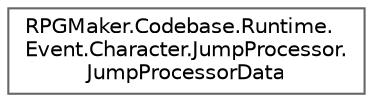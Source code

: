 digraph "クラス階層図"
{
 // LATEX_PDF_SIZE
  bgcolor="transparent";
  edge [fontname=Helvetica,fontsize=10,labelfontname=Helvetica,labelfontsize=10];
  node [fontname=Helvetica,fontsize=10,shape=box,height=0.2,width=0.4];
  rankdir="LR";
  Node0 [id="Node000000",label="RPGMaker.Codebase.Runtime.\lEvent.Character.JumpProcessor.\lJumpProcessorData",height=0.2,width=0.4,color="grey40", fillcolor="white", style="filled",URL="$db/dd3/class_r_p_g_maker_1_1_codebase_1_1_runtime_1_1_event_1_1_character_1_1_jump_processor_1_1_jump_processor_data.html",tooltip="😁 跳ぶ処理データ"];
}
